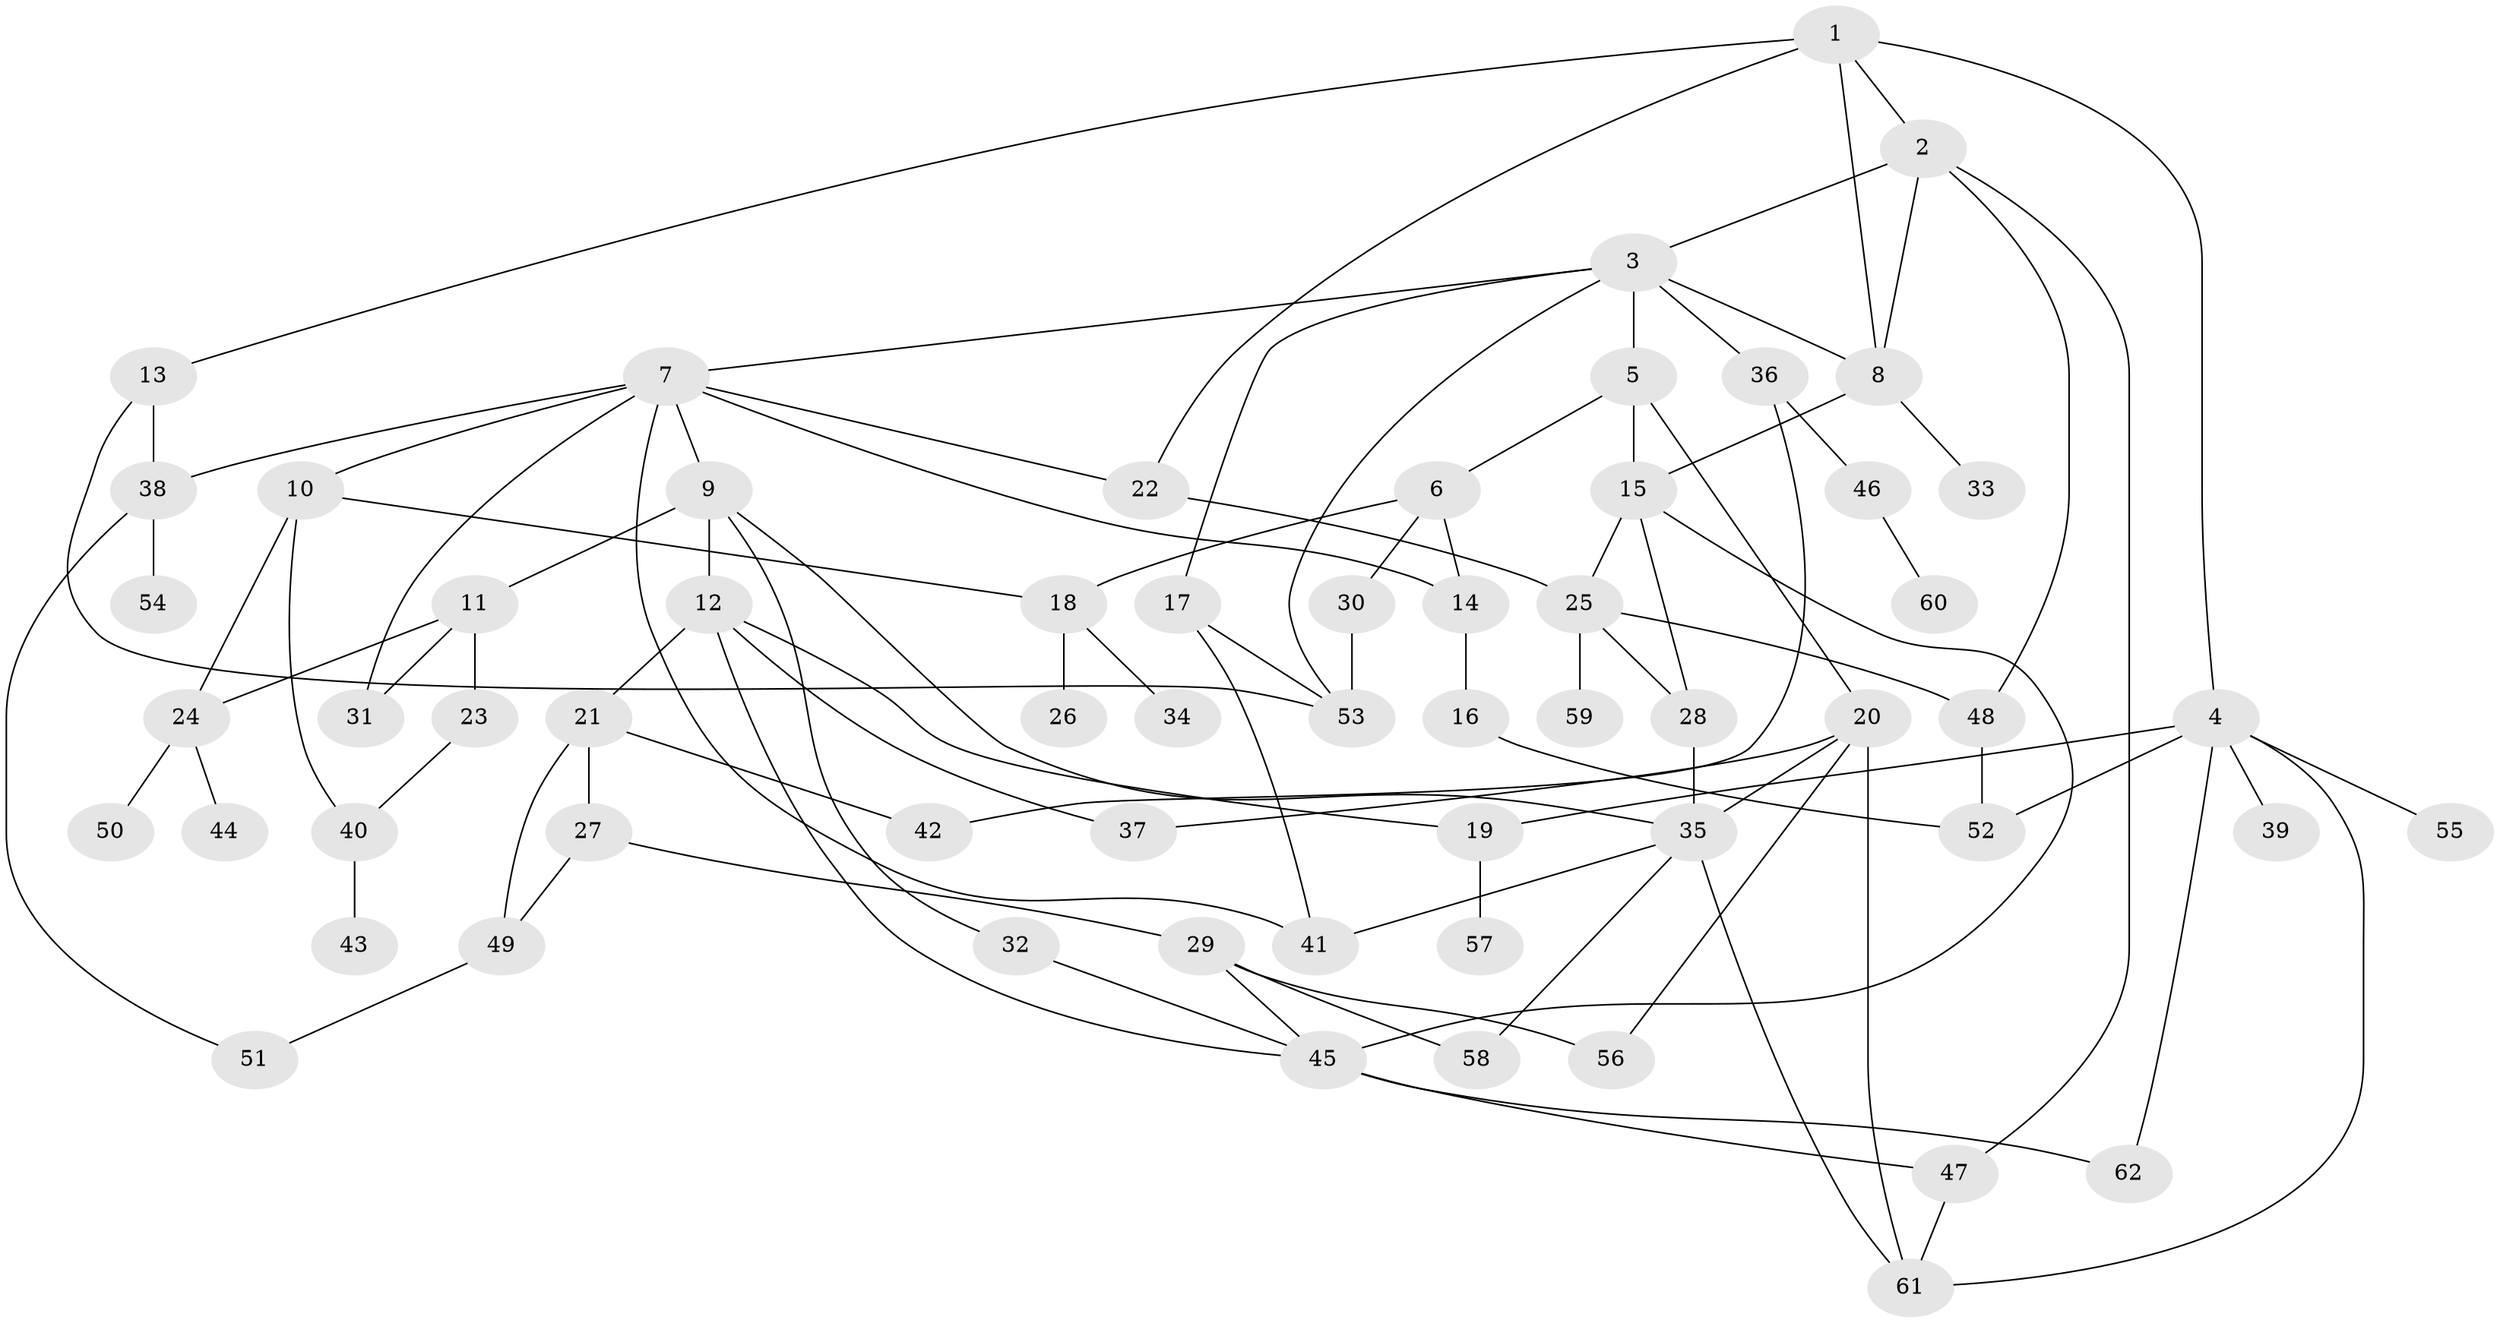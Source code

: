 // original degree distribution, {8: 0.016129032258064516, 4: 0.12903225806451613, 7: 0.024193548387096774, 6: 0.016129032258064516, 3: 0.16129032258064516, 2: 0.3870967741935484, 5: 0.04838709677419355, 1: 0.21774193548387097}
// Generated by graph-tools (version 1.1) at 2025/49/03/04/25 22:49:02]
// undirected, 62 vertices, 98 edges
graph export_dot {
  node [color=gray90,style=filled];
  1;
  2;
  3;
  4;
  5;
  6;
  7;
  8;
  9;
  10;
  11;
  12;
  13;
  14;
  15;
  16;
  17;
  18;
  19;
  20;
  21;
  22;
  23;
  24;
  25;
  26;
  27;
  28;
  29;
  30;
  31;
  32;
  33;
  34;
  35;
  36;
  37;
  38;
  39;
  40;
  41;
  42;
  43;
  44;
  45;
  46;
  47;
  48;
  49;
  50;
  51;
  52;
  53;
  54;
  55;
  56;
  57;
  58;
  59;
  60;
  61;
  62;
  1 -- 2 [weight=1.0];
  1 -- 4 [weight=1.0];
  1 -- 8 [weight=2.0];
  1 -- 13 [weight=1.0];
  1 -- 22 [weight=2.0];
  2 -- 3 [weight=1.0];
  2 -- 8 [weight=1.0];
  2 -- 47 [weight=1.0];
  2 -- 48 [weight=1.0];
  3 -- 5 [weight=1.0];
  3 -- 7 [weight=1.0];
  3 -- 8 [weight=1.0];
  3 -- 17 [weight=1.0];
  3 -- 36 [weight=1.0];
  3 -- 53 [weight=1.0];
  4 -- 19 [weight=1.0];
  4 -- 39 [weight=1.0];
  4 -- 52 [weight=1.0];
  4 -- 55 [weight=1.0];
  4 -- 61 [weight=1.0];
  4 -- 62 [weight=1.0];
  5 -- 6 [weight=1.0];
  5 -- 15 [weight=1.0];
  5 -- 20 [weight=1.0];
  6 -- 14 [weight=1.0];
  6 -- 18 [weight=1.0];
  6 -- 30 [weight=1.0];
  7 -- 9 [weight=1.0];
  7 -- 10 [weight=1.0];
  7 -- 14 [weight=1.0];
  7 -- 22 [weight=1.0];
  7 -- 31 [weight=1.0];
  7 -- 38 [weight=1.0];
  7 -- 41 [weight=1.0];
  8 -- 15 [weight=1.0];
  8 -- 33 [weight=2.0];
  9 -- 11 [weight=1.0];
  9 -- 12 [weight=1.0];
  9 -- 32 [weight=1.0];
  9 -- 35 [weight=1.0];
  10 -- 18 [weight=1.0];
  10 -- 24 [weight=1.0];
  10 -- 40 [weight=1.0];
  11 -- 23 [weight=1.0];
  11 -- 24 [weight=1.0];
  11 -- 31 [weight=1.0];
  12 -- 19 [weight=1.0];
  12 -- 21 [weight=2.0];
  12 -- 37 [weight=1.0];
  12 -- 45 [weight=1.0];
  13 -- 38 [weight=1.0];
  13 -- 53 [weight=1.0];
  14 -- 16 [weight=1.0];
  15 -- 25 [weight=1.0];
  15 -- 28 [weight=1.0];
  15 -- 45 [weight=1.0];
  16 -- 52 [weight=1.0];
  17 -- 41 [weight=1.0];
  17 -- 53 [weight=2.0];
  18 -- 26 [weight=1.0];
  18 -- 34 [weight=1.0];
  19 -- 57 [weight=1.0];
  20 -- 35 [weight=1.0];
  20 -- 37 [weight=1.0];
  20 -- 56 [weight=1.0];
  20 -- 61 [weight=1.0];
  21 -- 27 [weight=1.0];
  21 -- 42 [weight=1.0];
  21 -- 49 [weight=1.0];
  22 -- 25 [weight=2.0];
  23 -- 40 [weight=1.0];
  24 -- 44 [weight=1.0];
  24 -- 50 [weight=1.0];
  25 -- 28 [weight=1.0];
  25 -- 48 [weight=1.0];
  25 -- 59 [weight=2.0];
  27 -- 29 [weight=2.0];
  27 -- 49 [weight=1.0];
  28 -- 35 [weight=4.0];
  29 -- 45 [weight=1.0];
  29 -- 56 [weight=1.0];
  29 -- 58 [weight=1.0];
  30 -- 53 [weight=1.0];
  32 -- 45 [weight=1.0];
  35 -- 41 [weight=1.0];
  35 -- 58 [weight=1.0];
  35 -- 61 [weight=1.0];
  36 -- 42 [weight=1.0];
  36 -- 46 [weight=1.0];
  38 -- 51 [weight=1.0];
  38 -- 54 [weight=1.0];
  40 -- 43 [weight=1.0];
  45 -- 47 [weight=1.0];
  45 -- 62 [weight=1.0];
  46 -- 60 [weight=1.0];
  47 -- 61 [weight=1.0];
  48 -- 52 [weight=1.0];
  49 -- 51 [weight=1.0];
}
